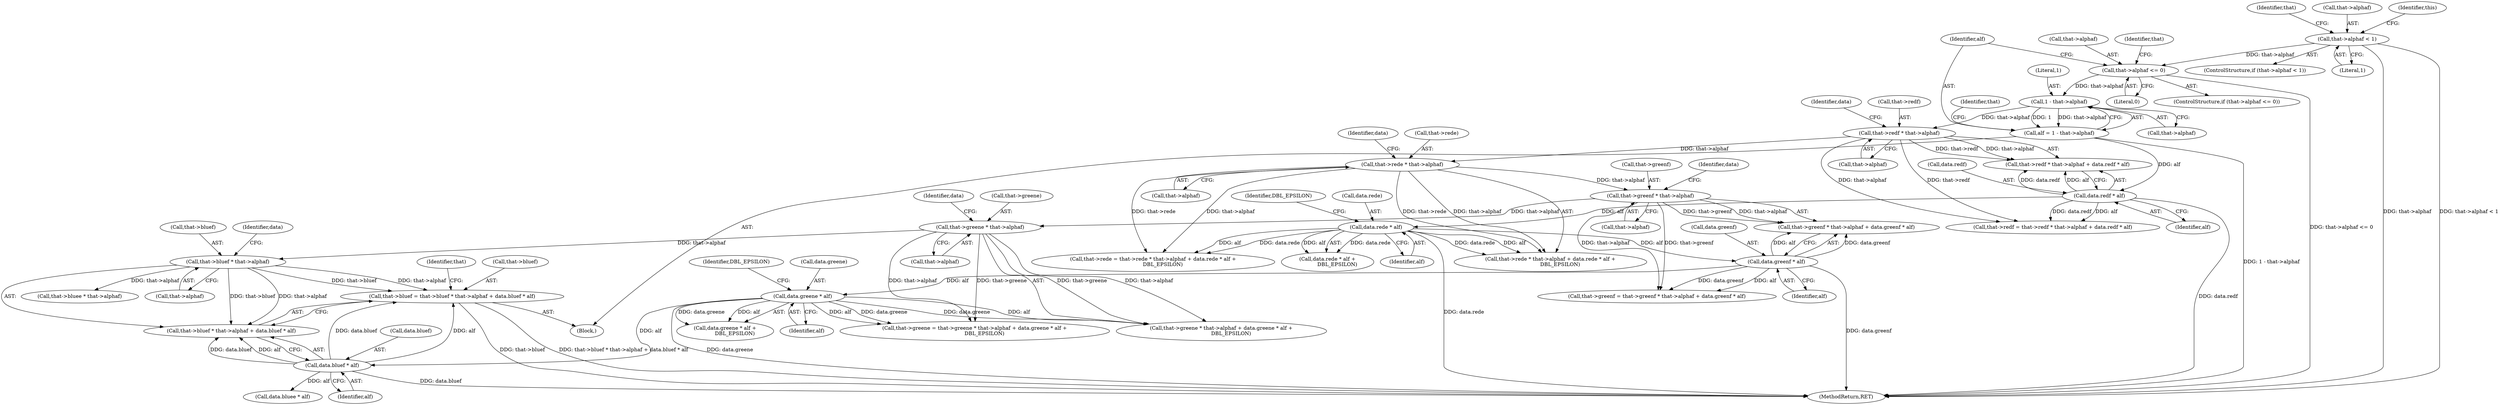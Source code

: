 digraph "0_Android_9d4853418ab2f754c2b63e091c29c5529b8b86ca_58@integer" {
"1000287" [label="(Call,that->bluef = that->bluef * that->alphaf + data.bluef * alf)"];
"1000292" [label="(Call,that->bluef * that->alphaf)"];
"1000273" [label="(Call,that->greene * that->alphaf)"];
"1000256" [label="(Call,that->greenf * that->alphaf)"];
"1000237" [label="(Call,that->rede * that->alphaf)"];
"1000220" [label="(Call,that->redf * that->alphaf)"];
"1000210" [label="(Call,1 - that->alphaf)"];
"1000136" [label="(Call,that->alphaf <= 0)"];
"1000129" [label="(Call,that->alphaf < 1)"];
"1000299" [label="(Call,data.bluef * alf)"];
"1000281" [label="(Call,data.greene * alf)"];
"1000263" [label="(Call,data.greenf * alf)"];
"1000245" [label="(Call,data.rede * alf)"];
"1000227" [label="(Call,data.redf * alf)"];
"1000208" [label="(Call,alf = 1 - that->alphaf)"];
"1000238" [label="(Call,that->rede)"];
"1000227" [label="(Call,data.redf * alf)"];
"1000138" [label="(Identifier,that)"];
"1000296" [label="(Call,that->alphaf)"];
"1000257" [label="(Call,that->greenf)"];
"1000210" [label="(Call,1 - that->alphaf)"];
"1000217" [label="(Identifier,that)"];
"1000229" [label="(Identifier,data)"];
"1000273" [label="(Call,that->greene * that->alphaf)"];
"1000286" [label="(Identifier,DBL_EPSILON)"];
"1000137" [label="(Call,that->alphaf)"];
"1000244" [label="(Call,data.rede * alf +\n            DBL_EPSILON)"];
"1000251" [label="(Call,that->greenf = that->greenf * that->alphaf + data.greenf * alf)"];
"1000291" [label="(Call,that->bluef * that->alphaf + data.bluef * alf)"];
"1000219" [label="(Call,that->redf * that->alphaf + data.redf * alf)"];
"1000255" [label="(Call,that->greenf * that->alphaf + data.greenf * alf)"];
"1000245" [label="(Call,data.rede * alf)"];
"1000236" [label="(Call,that->rede * that->alphaf + data.rede * alf +\n            DBL_EPSILON)"];
"1000306" [label="(Identifier,that)"];
"1000303" [label="(Identifier,alf)"];
"1000272" [label="(Call,that->greene * that->alphaf + data.greene * alf +\n            DBL_EPSILON)"];
"1000136" [label="(Call,that->alphaf <= 0)"];
"1000144" [label="(Identifier,that)"];
"1000300" [label="(Call,data.bluef)"];
"1000293" [label="(Call,that->bluef)"];
"1000220" [label="(Call,that->redf * that->alphaf)"];
"1000224" [label="(Call,that->alphaf)"];
"1000287" [label="(Call,that->bluef = that->bluef * that->alphaf + data.bluef * alf)"];
"1000267" [label="(Identifier,alf)"];
"1000250" [label="(Identifier,DBL_EPSILON)"];
"1000265" [label="(Identifier,data)"];
"1000228" [label="(Call,data.redf)"];
"1000317" [label="(Call,data.bluee * alf)"];
"1000280" [label="(Call,data.greene * alf +\n            DBL_EPSILON)"];
"1000246" [label="(Call,data.rede)"];
"1000209" [label="(Identifier,alf)"];
"1000212" [label="(Call,that->alphaf)"];
"1000241" [label="(Call,that->alphaf)"];
"1000249" [label="(Identifier,alf)"];
"1000221" [label="(Call,that->redf)"];
"1000277" [label="(Call,that->alphaf)"];
"1000129" [label="(Call,that->alphaf < 1)"];
"1000281" [label="(Call,data.greene * alf)"];
"1000363" [label="(MethodReturn,RET)"];
"1000292" [label="(Call,that->bluef * that->alphaf)"];
"1000260" [label="(Call,that->alphaf)"];
"1000263" [label="(Call,data.greenf * alf)"];
"1000309" [label="(Call,that->bluee * that->alphaf)"];
"1000211" [label="(Literal,1)"];
"1000299" [label="(Call,data.bluef * alf)"];
"1000256" [label="(Call,that->greenf * that->alphaf)"];
"1000264" [label="(Call,data.greenf)"];
"1000288" [label="(Call,that->bluef)"];
"1000231" [label="(Identifier,alf)"];
"1000130" [label="(Call,that->alphaf)"];
"1000140" [label="(Literal,0)"];
"1000237" [label="(Call,that->rede * that->alphaf)"];
"1000301" [label="(Identifier,data)"];
"1000206" [label="(Block,)"];
"1000283" [label="(Identifier,data)"];
"1000282" [label="(Call,data.greene)"];
"1000208" [label="(Call,alf = 1 - that->alphaf)"];
"1000285" [label="(Identifier,alf)"];
"1000133" [label="(Literal,1)"];
"1000215" [label="(Call,that->redf = that->redf * that->alphaf + data.redf * alf)"];
"1000268" [label="(Call,that->greene = that->greene * that->alphaf + data.greene * alf +\n            DBL_EPSILON)"];
"1000128" [label="(ControlStructure,if (that->alphaf < 1))"];
"1000358" [label="(Identifier,this)"];
"1000247" [label="(Identifier,data)"];
"1000274" [label="(Call,that->greene)"];
"1000135" [label="(ControlStructure,if (that->alphaf <= 0))"];
"1000232" [label="(Call,that->rede = that->rede * that->alphaf + data.rede * alf +\n            DBL_EPSILON)"];
"1000287" -> "1000206"  [label="AST: "];
"1000287" -> "1000291"  [label="CFG: "];
"1000288" -> "1000287"  [label="AST: "];
"1000291" -> "1000287"  [label="AST: "];
"1000306" -> "1000287"  [label="CFG: "];
"1000287" -> "1000363"  [label="DDG: that->bluef * that->alphaf + data.bluef * alf"];
"1000287" -> "1000363"  [label="DDG: that->bluef"];
"1000292" -> "1000287"  [label="DDG: that->bluef"];
"1000292" -> "1000287"  [label="DDG: that->alphaf"];
"1000299" -> "1000287"  [label="DDG: data.bluef"];
"1000299" -> "1000287"  [label="DDG: alf"];
"1000292" -> "1000291"  [label="AST: "];
"1000292" -> "1000296"  [label="CFG: "];
"1000293" -> "1000292"  [label="AST: "];
"1000296" -> "1000292"  [label="AST: "];
"1000301" -> "1000292"  [label="CFG: "];
"1000292" -> "1000291"  [label="DDG: that->bluef"];
"1000292" -> "1000291"  [label="DDG: that->alphaf"];
"1000273" -> "1000292"  [label="DDG: that->alphaf"];
"1000292" -> "1000309"  [label="DDG: that->alphaf"];
"1000273" -> "1000272"  [label="AST: "];
"1000273" -> "1000277"  [label="CFG: "];
"1000274" -> "1000273"  [label="AST: "];
"1000277" -> "1000273"  [label="AST: "];
"1000283" -> "1000273"  [label="CFG: "];
"1000273" -> "1000268"  [label="DDG: that->greene"];
"1000273" -> "1000268"  [label="DDG: that->alphaf"];
"1000273" -> "1000272"  [label="DDG: that->greene"];
"1000273" -> "1000272"  [label="DDG: that->alphaf"];
"1000256" -> "1000273"  [label="DDG: that->alphaf"];
"1000256" -> "1000255"  [label="AST: "];
"1000256" -> "1000260"  [label="CFG: "];
"1000257" -> "1000256"  [label="AST: "];
"1000260" -> "1000256"  [label="AST: "];
"1000265" -> "1000256"  [label="CFG: "];
"1000256" -> "1000251"  [label="DDG: that->greenf"];
"1000256" -> "1000251"  [label="DDG: that->alphaf"];
"1000256" -> "1000255"  [label="DDG: that->greenf"];
"1000256" -> "1000255"  [label="DDG: that->alphaf"];
"1000237" -> "1000256"  [label="DDG: that->alphaf"];
"1000237" -> "1000236"  [label="AST: "];
"1000237" -> "1000241"  [label="CFG: "];
"1000238" -> "1000237"  [label="AST: "];
"1000241" -> "1000237"  [label="AST: "];
"1000247" -> "1000237"  [label="CFG: "];
"1000237" -> "1000232"  [label="DDG: that->rede"];
"1000237" -> "1000232"  [label="DDG: that->alphaf"];
"1000237" -> "1000236"  [label="DDG: that->rede"];
"1000237" -> "1000236"  [label="DDG: that->alphaf"];
"1000220" -> "1000237"  [label="DDG: that->alphaf"];
"1000220" -> "1000219"  [label="AST: "];
"1000220" -> "1000224"  [label="CFG: "];
"1000221" -> "1000220"  [label="AST: "];
"1000224" -> "1000220"  [label="AST: "];
"1000229" -> "1000220"  [label="CFG: "];
"1000220" -> "1000215"  [label="DDG: that->redf"];
"1000220" -> "1000215"  [label="DDG: that->alphaf"];
"1000220" -> "1000219"  [label="DDG: that->redf"];
"1000220" -> "1000219"  [label="DDG: that->alphaf"];
"1000210" -> "1000220"  [label="DDG: that->alphaf"];
"1000210" -> "1000208"  [label="AST: "];
"1000210" -> "1000212"  [label="CFG: "];
"1000211" -> "1000210"  [label="AST: "];
"1000212" -> "1000210"  [label="AST: "];
"1000208" -> "1000210"  [label="CFG: "];
"1000210" -> "1000208"  [label="DDG: 1"];
"1000210" -> "1000208"  [label="DDG: that->alphaf"];
"1000136" -> "1000210"  [label="DDG: that->alphaf"];
"1000136" -> "1000135"  [label="AST: "];
"1000136" -> "1000140"  [label="CFG: "];
"1000137" -> "1000136"  [label="AST: "];
"1000140" -> "1000136"  [label="AST: "];
"1000144" -> "1000136"  [label="CFG: "];
"1000209" -> "1000136"  [label="CFG: "];
"1000136" -> "1000363"  [label="DDG: that->alphaf <= 0"];
"1000129" -> "1000136"  [label="DDG: that->alphaf"];
"1000129" -> "1000128"  [label="AST: "];
"1000129" -> "1000133"  [label="CFG: "];
"1000130" -> "1000129"  [label="AST: "];
"1000133" -> "1000129"  [label="AST: "];
"1000138" -> "1000129"  [label="CFG: "];
"1000358" -> "1000129"  [label="CFG: "];
"1000129" -> "1000363"  [label="DDG: that->alphaf"];
"1000129" -> "1000363"  [label="DDG: that->alphaf < 1"];
"1000299" -> "1000291"  [label="AST: "];
"1000299" -> "1000303"  [label="CFG: "];
"1000300" -> "1000299"  [label="AST: "];
"1000303" -> "1000299"  [label="AST: "];
"1000291" -> "1000299"  [label="CFG: "];
"1000299" -> "1000363"  [label="DDG: data.bluef"];
"1000299" -> "1000291"  [label="DDG: data.bluef"];
"1000299" -> "1000291"  [label="DDG: alf"];
"1000281" -> "1000299"  [label="DDG: alf"];
"1000299" -> "1000317"  [label="DDG: alf"];
"1000281" -> "1000280"  [label="AST: "];
"1000281" -> "1000285"  [label="CFG: "];
"1000282" -> "1000281"  [label="AST: "];
"1000285" -> "1000281"  [label="AST: "];
"1000286" -> "1000281"  [label="CFG: "];
"1000281" -> "1000363"  [label="DDG: data.greene"];
"1000281" -> "1000268"  [label="DDG: data.greene"];
"1000281" -> "1000268"  [label="DDG: alf"];
"1000281" -> "1000272"  [label="DDG: data.greene"];
"1000281" -> "1000272"  [label="DDG: alf"];
"1000281" -> "1000280"  [label="DDG: data.greene"];
"1000281" -> "1000280"  [label="DDG: alf"];
"1000263" -> "1000281"  [label="DDG: alf"];
"1000263" -> "1000255"  [label="AST: "];
"1000263" -> "1000267"  [label="CFG: "];
"1000264" -> "1000263"  [label="AST: "];
"1000267" -> "1000263"  [label="AST: "];
"1000255" -> "1000263"  [label="CFG: "];
"1000263" -> "1000363"  [label="DDG: data.greenf"];
"1000263" -> "1000251"  [label="DDG: data.greenf"];
"1000263" -> "1000251"  [label="DDG: alf"];
"1000263" -> "1000255"  [label="DDG: data.greenf"];
"1000263" -> "1000255"  [label="DDG: alf"];
"1000245" -> "1000263"  [label="DDG: alf"];
"1000245" -> "1000244"  [label="AST: "];
"1000245" -> "1000249"  [label="CFG: "];
"1000246" -> "1000245"  [label="AST: "];
"1000249" -> "1000245"  [label="AST: "];
"1000250" -> "1000245"  [label="CFG: "];
"1000245" -> "1000363"  [label="DDG: data.rede"];
"1000245" -> "1000232"  [label="DDG: data.rede"];
"1000245" -> "1000232"  [label="DDG: alf"];
"1000245" -> "1000236"  [label="DDG: data.rede"];
"1000245" -> "1000236"  [label="DDG: alf"];
"1000245" -> "1000244"  [label="DDG: data.rede"];
"1000245" -> "1000244"  [label="DDG: alf"];
"1000227" -> "1000245"  [label="DDG: alf"];
"1000227" -> "1000219"  [label="AST: "];
"1000227" -> "1000231"  [label="CFG: "];
"1000228" -> "1000227"  [label="AST: "];
"1000231" -> "1000227"  [label="AST: "];
"1000219" -> "1000227"  [label="CFG: "];
"1000227" -> "1000363"  [label="DDG: data.redf"];
"1000227" -> "1000215"  [label="DDG: data.redf"];
"1000227" -> "1000215"  [label="DDG: alf"];
"1000227" -> "1000219"  [label="DDG: data.redf"];
"1000227" -> "1000219"  [label="DDG: alf"];
"1000208" -> "1000227"  [label="DDG: alf"];
"1000208" -> "1000206"  [label="AST: "];
"1000209" -> "1000208"  [label="AST: "];
"1000217" -> "1000208"  [label="CFG: "];
"1000208" -> "1000363"  [label="DDG: 1 - that->alphaf"];
}
